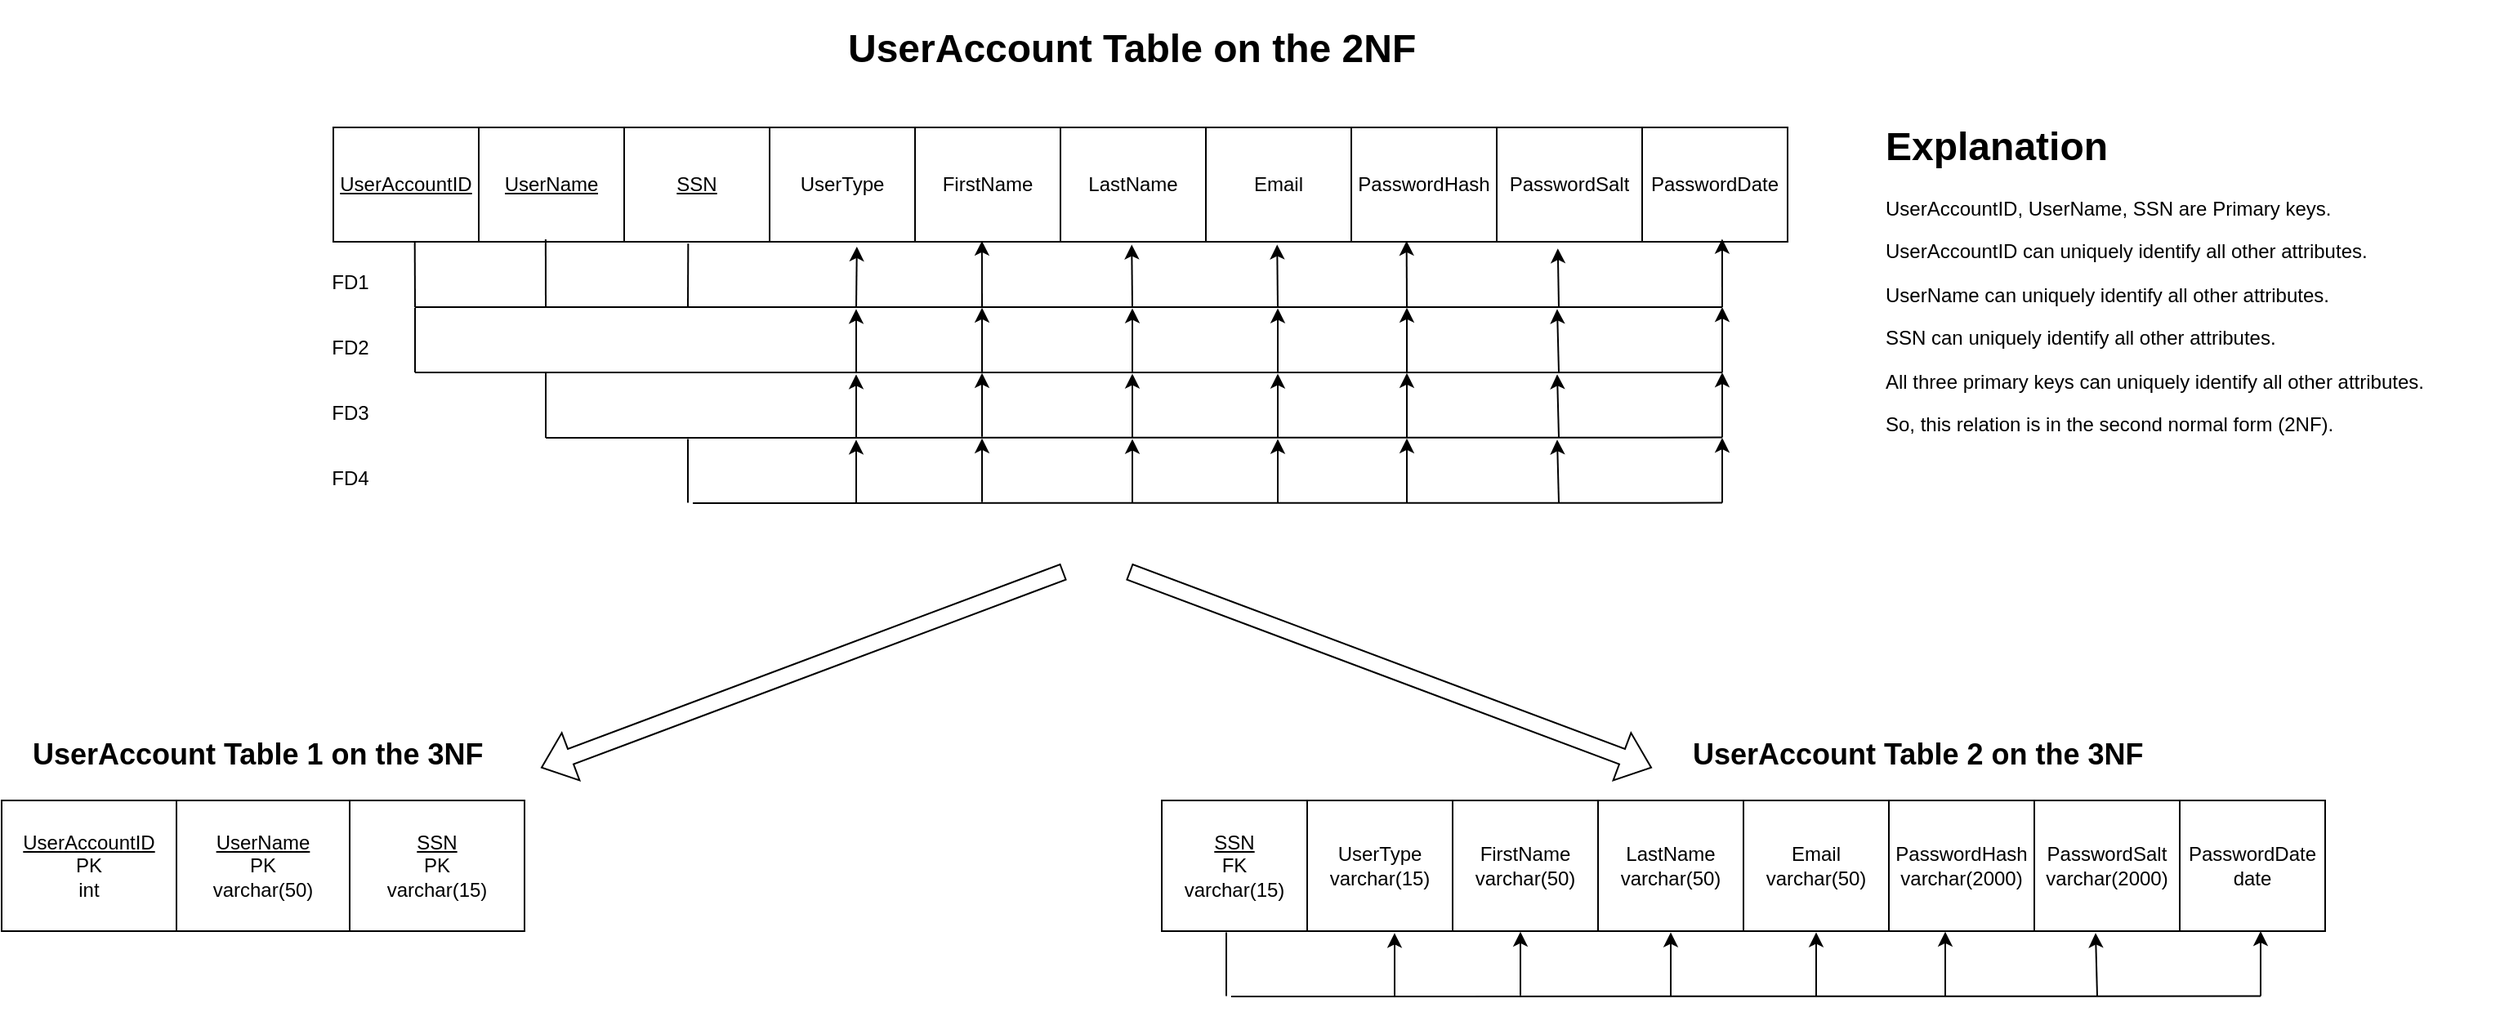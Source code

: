 <mxfile version="22.0.3" type="device">
  <diagram id="R2lEEEUBdFMjLlhIrx00" name="Page-1">
    <mxGraphModel dx="-478" dy="-662" grid="1" gridSize="10" guides="1" tooltips="1" connect="1" arrows="1" fold="1" page="1" pageScale="1" pageWidth="850" pageHeight="1100" math="0" shadow="0" extFonts="Permanent Marker^https://fonts.googleapis.com/css?family=Permanent+Marker">
      <root>
        <mxCell id="0" />
        <mxCell id="1" parent="0" />
        <mxCell id="gcv4qvrsUKg5lfSOAShm-52" value="" style="group" parent="1" vertex="1" connectable="0">
          <mxGeometry x="1243" y="1378" width="800" height="40" as="geometry" />
        </mxCell>
        <mxCell id="gcv4qvrsUKg5lfSOAShm-13" value="" style="endArrow=none;html=1;rounded=0;" parent="gcv4qvrsUKg5lfSOAShm-52" edge="1">
          <mxGeometry width="50" height="50" relative="1" as="geometry">
            <mxPoint y="40" as="sourcePoint" />
            <mxPoint x="800" y="40" as="targetPoint" />
          </mxGeometry>
        </mxCell>
        <mxCell id="gcv4qvrsUKg5lfSOAShm-14" value="" style="endArrow=none;html=1;rounded=0;entryX=0.056;entryY=0.998;entryDx=0;entryDy=0;entryPerimeter=0;" parent="gcv4qvrsUKg5lfSOAShm-52" edge="1">
          <mxGeometry width="50" height="50" relative="1" as="geometry">
            <mxPoint y="40" as="sourcePoint" />
            <mxPoint y="0.394" as="targetPoint" />
          </mxGeometry>
        </mxCell>
        <mxCell id="gcv4qvrsUKg5lfSOAShm-15" value="" style="endArrow=classic;html=1;rounded=0;entryX=0.36;entryY=1.042;entryDx=0;entryDy=0;entryPerimeter=0;" parent="gcv4qvrsUKg5lfSOAShm-52" edge="1">
          <mxGeometry width="50" height="50" relative="1" as="geometry">
            <mxPoint x="270" y="40" as="sourcePoint" />
            <mxPoint x="270" y="1.182" as="targetPoint" />
          </mxGeometry>
        </mxCell>
        <mxCell id="gcv4qvrsUKg5lfSOAShm-16" value="" style="endArrow=classic;html=1;rounded=0;entryX=0.446;entryY=0.992;entryDx=0;entryDy=0;entryPerimeter=0;" parent="gcv4qvrsUKg5lfSOAShm-52" edge="1">
          <mxGeometry width="50" height="50" relative="1" as="geometry">
            <mxPoint x="347" y="39.606" as="sourcePoint" />
            <mxPoint x="347" y="0.394" as="targetPoint" />
          </mxGeometry>
        </mxCell>
        <mxCell id="gcv4qvrsUKg5lfSOAShm-17" value="" style="endArrow=classic;html=1;rounded=0;entryX=0.738;entryY=0.992;entryDx=0;entryDy=0;entryPerimeter=0;" parent="gcv4qvrsUKg5lfSOAShm-52" edge="1">
          <mxGeometry width="50" height="50" relative="1" as="geometry">
            <mxPoint x="607" y="40" as="sourcePoint" />
            <mxPoint x="607" y="0.394" as="targetPoint" />
          </mxGeometry>
        </mxCell>
        <mxCell id="gcv4qvrsUKg5lfSOAShm-18" value="" style="endArrow=classic;html=1;rounded=0;entryX=0.649;entryY=1.025;entryDx=0;entryDy=0;entryPerimeter=0;" parent="gcv4qvrsUKg5lfSOAShm-52" edge="1">
          <mxGeometry width="50" height="50" relative="1" as="geometry">
            <mxPoint x="528" y="40" as="sourcePoint" />
            <mxPoint x="528" y="0.788" as="targetPoint" />
          </mxGeometry>
        </mxCell>
        <mxCell id="gcv4qvrsUKg5lfSOAShm-19" value="" style="endArrow=classic;html=1;rounded=0;entryX=0.549;entryY=1.025;entryDx=0;entryDy=0;entryPerimeter=0;" parent="gcv4qvrsUKg5lfSOAShm-52" edge="1">
          <mxGeometry width="50" height="50" relative="1" as="geometry">
            <mxPoint x="439" y="40" as="sourcePoint" />
            <mxPoint x="439" y="0.788" as="targetPoint" />
          </mxGeometry>
        </mxCell>
        <mxCell id="gcv4qvrsUKg5lfSOAShm-20" value="" style="endArrow=classic;html=1;rounded=0;entryX=0.842;entryY=1.058;entryDx=0;entryDy=0;entryPerimeter=0;" parent="gcv4qvrsUKg5lfSOAShm-52" edge="1">
          <mxGeometry width="50" height="50" relative="1" as="geometry">
            <mxPoint x="700" y="39.803" as="sourcePoint" />
            <mxPoint x="699" y="1.182" as="targetPoint" />
          </mxGeometry>
        </mxCell>
        <mxCell id="gcv4qvrsUKg5lfSOAShm-21" value="" style="endArrow=classic;html=1;rounded=0;entryX=0.955;entryY=0.975;entryDx=0;entryDy=0;entryPerimeter=0;" parent="gcv4qvrsUKg5lfSOAShm-52" edge="1">
          <mxGeometry width="50" height="50" relative="1" as="geometry">
            <mxPoint x="800" y="40" as="sourcePoint" />
            <mxPoint x="800" as="targetPoint" />
          </mxGeometry>
        </mxCell>
        <mxCell id="gcv4qvrsUKg5lfSOAShm-55" value="" style="group" parent="1" vertex="1" connectable="0">
          <mxGeometry x="1323" y="1418" width="720" height="40" as="geometry" />
        </mxCell>
        <mxCell id="gcv4qvrsUKg5lfSOAShm-37" value="" style="endArrow=none;html=1;rounded=0;" parent="gcv4qvrsUKg5lfSOAShm-55" edge="1">
          <mxGeometry width="50" height="50" relative="1" as="geometry">
            <mxPoint y="40" as="sourcePoint" />
            <mxPoint x="720" y="39.804" as="targetPoint" />
          </mxGeometry>
        </mxCell>
        <mxCell id="gcv4qvrsUKg5lfSOAShm-39" value="" style="endArrow=classic;html=1;rounded=0;entryX=0.36;entryY=1.042;entryDx=0;entryDy=0;entryPerimeter=0;" parent="gcv4qvrsUKg5lfSOAShm-55" edge="1">
          <mxGeometry width="50" height="50" relative="1" as="geometry">
            <mxPoint x="190" y="39.804" as="sourcePoint" />
            <mxPoint x="190" y="1.176" as="targetPoint" />
          </mxGeometry>
        </mxCell>
        <mxCell id="gcv4qvrsUKg5lfSOAShm-40" value="" style="endArrow=classic;html=1;rounded=0;entryX=0.446;entryY=0.992;entryDx=0;entryDy=0;entryPerimeter=0;" parent="gcv4qvrsUKg5lfSOAShm-55" edge="1">
          <mxGeometry width="50" height="50" relative="1" as="geometry">
            <mxPoint x="267" y="39.412" as="sourcePoint" />
            <mxPoint x="267" y="0.392" as="targetPoint" />
          </mxGeometry>
        </mxCell>
        <mxCell id="gcv4qvrsUKg5lfSOAShm-41" value="" style="endArrow=classic;html=1;rounded=0;entryX=0.738;entryY=0.992;entryDx=0;entryDy=0;entryPerimeter=0;" parent="gcv4qvrsUKg5lfSOAShm-55" edge="1">
          <mxGeometry width="50" height="50" relative="1" as="geometry">
            <mxPoint x="527" y="39.804" as="sourcePoint" />
            <mxPoint x="527" y="0.392" as="targetPoint" />
          </mxGeometry>
        </mxCell>
        <mxCell id="gcv4qvrsUKg5lfSOAShm-42" value="" style="endArrow=classic;html=1;rounded=0;entryX=0.649;entryY=1.025;entryDx=0;entryDy=0;entryPerimeter=0;" parent="gcv4qvrsUKg5lfSOAShm-55" edge="1">
          <mxGeometry width="50" height="50" relative="1" as="geometry">
            <mxPoint x="448" y="39.804" as="sourcePoint" />
            <mxPoint x="448" y="0.784" as="targetPoint" />
          </mxGeometry>
        </mxCell>
        <mxCell id="gcv4qvrsUKg5lfSOAShm-43" value="" style="endArrow=classic;html=1;rounded=0;entryX=0.549;entryY=1.025;entryDx=0;entryDy=0;entryPerimeter=0;" parent="gcv4qvrsUKg5lfSOAShm-55" edge="1">
          <mxGeometry width="50" height="50" relative="1" as="geometry">
            <mxPoint x="359" y="39.804" as="sourcePoint" />
            <mxPoint x="359" y="0.784" as="targetPoint" />
          </mxGeometry>
        </mxCell>
        <mxCell id="gcv4qvrsUKg5lfSOAShm-44" value="" style="endArrow=classic;html=1;rounded=0;entryX=0.842;entryY=1.058;entryDx=0;entryDy=0;entryPerimeter=0;" parent="gcv4qvrsUKg5lfSOAShm-55" edge="1">
          <mxGeometry width="50" height="50" relative="1" as="geometry">
            <mxPoint x="620" y="39.608" as="sourcePoint" />
            <mxPoint x="619" y="1.176" as="targetPoint" />
          </mxGeometry>
        </mxCell>
        <mxCell id="gcv4qvrsUKg5lfSOAShm-45" value="" style="endArrow=classic;html=1;rounded=0;entryX=0.955;entryY=0.975;entryDx=0;entryDy=0;entryPerimeter=0;" parent="gcv4qvrsUKg5lfSOAShm-55" edge="1">
          <mxGeometry width="50" height="50" relative="1" as="geometry">
            <mxPoint x="720" y="39.804" as="sourcePoint" />
            <mxPoint x="720" as="targetPoint" />
          </mxGeometry>
        </mxCell>
        <mxCell id="gcv4qvrsUKg5lfSOAShm-47" value="" style="endArrow=none;html=1;rounded=0;entryX=0.146;entryY=0.978;entryDx=0;entryDy=0;entryPerimeter=0;" parent="gcv4qvrsUKg5lfSOAShm-55" edge="1">
          <mxGeometry width="50" height="50" relative="1" as="geometry">
            <mxPoint y="40" as="sourcePoint" />
            <mxPoint as="targetPoint" />
          </mxGeometry>
        </mxCell>
        <mxCell id="C1jLJrb4n3oBirYwQFJx-1" value="" style="shape=table;startSize=0;container=1;collapsible=0;childLayout=tableLayout;" parent="1" vertex="1">
          <mxGeometry x="1193" y="1268" width="890" height="70" as="geometry" />
        </mxCell>
        <mxCell id="C1jLJrb4n3oBirYwQFJx-2" value="" style="shape=tableRow;horizontal=0;startSize=0;swimlaneHead=0;swimlaneBody=0;strokeColor=inherit;top=0;left=0;bottom=0;right=0;collapsible=0;dropTarget=0;fillColor=none;points=[[0,0.5],[1,0.5]];portConstraint=eastwest;" parent="C1jLJrb4n3oBirYwQFJx-1" vertex="1">
          <mxGeometry width="890" height="70" as="geometry" />
        </mxCell>
        <mxCell id="C1jLJrb4n3oBirYwQFJx-3" value="&lt;u&gt;UserAccountID&lt;/u&gt;" style="shape=partialRectangle;html=1;whiteSpace=wrap;connectable=0;strokeColor=inherit;overflow=hidden;fillColor=none;top=0;left=0;bottom=0;right=0;pointerEvents=1;" parent="C1jLJrb4n3oBirYwQFJx-2" vertex="1">
          <mxGeometry width="89" height="70" as="geometry">
            <mxRectangle width="89" height="70" as="alternateBounds" />
          </mxGeometry>
        </mxCell>
        <mxCell id="C1jLJrb4n3oBirYwQFJx-4" value="&lt;u&gt;UserName&lt;/u&gt;" style="shape=partialRectangle;html=1;whiteSpace=wrap;connectable=0;strokeColor=inherit;overflow=hidden;fillColor=none;top=0;left=0;bottom=0;right=0;pointerEvents=1;" parent="C1jLJrb4n3oBirYwQFJx-2" vertex="1">
          <mxGeometry x="89" width="89" height="70" as="geometry">
            <mxRectangle width="89" height="70" as="alternateBounds" />
          </mxGeometry>
        </mxCell>
        <mxCell id="C1jLJrb4n3oBirYwQFJx-5" value="&lt;u&gt;SSN&lt;/u&gt;" style="shape=partialRectangle;html=1;whiteSpace=wrap;connectable=0;strokeColor=inherit;overflow=hidden;fillColor=none;top=0;left=0;bottom=0;right=0;pointerEvents=1;" parent="C1jLJrb4n3oBirYwQFJx-2" vertex="1">
          <mxGeometry x="178" width="89" height="70" as="geometry">
            <mxRectangle width="89" height="70" as="alternateBounds" />
          </mxGeometry>
        </mxCell>
        <mxCell id="MJ64a9vV4Tg3DzLZXeR8-1" value="UserType" style="shape=partialRectangle;html=1;whiteSpace=wrap;connectable=0;strokeColor=inherit;overflow=hidden;fillColor=none;top=0;left=0;bottom=0;right=0;pointerEvents=1;" vertex="1" parent="C1jLJrb4n3oBirYwQFJx-2">
          <mxGeometry x="267" width="89" height="70" as="geometry">
            <mxRectangle width="89" height="70" as="alternateBounds" />
          </mxGeometry>
        </mxCell>
        <mxCell id="C1jLJrb4n3oBirYwQFJx-6" value="FirstName&lt;br&gt;" style="shape=partialRectangle;html=1;whiteSpace=wrap;connectable=0;strokeColor=inherit;overflow=hidden;fillColor=none;top=0;left=0;bottom=0;right=0;pointerEvents=1;" parent="C1jLJrb4n3oBirYwQFJx-2" vertex="1">
          <mxGeometry x="356" width="89" height="70" as="geometry">
            <mxRectangle width="89" height="70" as="alternateBounds" />
          </mxGeometry>
        </mxCell>
        <mxCell id="C1jLJrb4n3oBirYwQFJx-7" value="LastName" style="shape=partialRectangle;html=1;whiteSpace=wrap;connectable=0;strokeColor=inherit;overflow=hidden;fillColor=none;top=0;left=0;bottom=0;right=0;pointerEvents=1;" parent="C1jLJrb4n3oBirYwQFJx-2" vertex="1">
          <mxGeometry x="445" width="89" height="70" as="geometry">
            <mxRectangle width="89" height="70" as="alternateBounds" />
          </mxGeometry>
        </mxCell>
        <mxCell id="C1jLJrb4n3oBirYwQFJx-9" value="Email" style="shape=partialRectangle;html=1;whiteSpace=wrap;connectable=0;strokeColor=inherit;overflow=hidden;fillColor=none;top=0;left=0;bottom=0;right=0;pointerEvents=1;" parent="C1jLJrb4n3oBirYwQFJx-2" vertex="1">
          <mxGeometry x="534" width="89" height="70" as="geometry">
            <mxRectangle width="89" height="70" as="alternateBounds" />
          </mxGeometry>
        </mxCell>
        <mxCell id="C1jLJrb4n3oBirYwQFJx-10" value="PasswordHash" style="shape=partialRectangle;html=1;whiteSpace=wrap;connectable=0;strokeColor=inherit;overflow=hidden;fillColor=none;top=0;left=0;bottom=0;right=0;pointerEvents=1;" parent="C1jLJrb4n3oBirYwQFJx-2" vertex="1">
          <mxGeometry x="623" width="89" height="70" as="geometry">
            <mxRectangle width="89" height="70" as="alternateBounds" />
          </mxGeometry>
        </mxCell>
        <mxCell id="C1jLJrb4n3oBirYwQFJx-11" value="PasswordSalt" style="shape=partialRectangle;html=1;whiteSpace=wrap;connectable=0;strokeColor=inherit;overflow=hidden;fillColor=none;top=0;left=0;bottom=0;right=0;pointerEvents=1;" parent="C1jLJrb4n3oBirYwQFJx-2" vertex="1">
          <mxGeometry x="712" width="89" height="70" as="geometry">
            <mxRectangle width="89" height="70" as="alternateBounds" />
          </mxGeometry>
        </mxCell>
        <mxCell id="C1jLJrb4n3oBirYwQFJx-12" value="PasswordDate" style="shape=partialRectangle;html=1;whiteSpace=wrap;connectable=0;strokeColor=inherit;overflow=hidden;fillColor=none;top=0;left=0;bottom=0;right=0;pointerEvents=1;" parent="C1jLJrb4n3oBirYwQFJx-2" vertex="1">
          <mxGeometry x="801" width="89" height="70" as="geometry">
            <mxRectangle width="89" height="70" as="alternateBounds" />
          </mxGeometry>
        </mxCell>
        <mxCell id="gcv4qvrsUKg5lfSOAShm-57" value="" style="group" parent="1" vertex="1" connectable="0">
          <mxGeometry x="1243" y="1378" width="800" as="geometry" />
        </mxCell>
        <mxCell id="gcv4qvrsUKg5lfSOAShm-51" value="" style="group" parent="gcv4qvrsUKg5lfSOAShm-57" vertex="1" connectable="0">
          <mxGeometry width="800" as="geometry" />
        </mxCell>
        <mxCell id="C1jLJrb4n3oBirYwQFJx-15" value="" style="endArrow=none;html=1;rounded=0;entryX=0.056;entryY=0.998;entryDx=0;entryDy=0;entryPerimeter=0;" parent="gcv4qvrsUKg5lfSOAShm-51" target="C1jLJrb4n3oBirYwQFJx-2" edge="1">
          <mxGeometry width="50" height="50" relative="1" as="geometry">
            <mxPoint as="sourcePoint" />
            <mxPoint x="380" as="targetPoint" />
          </mxGeometry>
        </mxCell>
        <mxCell id="C1jLJrb4n3oBirYwQFJx-16" value="" style="endArrow=classic;html=1;rounded=0;entryX=0.36;entryY=1.042;entryDx=0;entryDy=0;entryPerimeter=0;" parent="gcv4qvrsUKg5lfSOAShm-51" target="C1jLJrb4n3oBirYwQFJx-2" edge="1">
          <mxGeometry width="50" height="50" relative="1" as="geometry">
            <mxPoint x="270" as="sourcePoint" />
            <mxPoint x="400" as="targetPoint" />
          </mxGeometry>
        </mxCell>
        <mxCell id="C1jLJrb4n3oBirYwQFJx-17" value="" style="endArrow=classic;html=1;rounded=0;entryX=0.446;entryY=0.992;entryDx=0;entryDy=0;entryPerimeter=0;" parent="gcv4qvrsUKg5lfSOAShm-51" target="C1jLJrb4n3oBirYwQFJx-2" edge="1">
          <mxGeometry width="50" height="50" relative="1" as="geometry">
            <mxPoint x="347" as="sourcePoint" />
            <mxPoint x="350" as="targetPoint" />
          </mxGeometry>
        </mxCell>
        <mxCell id="C1jLJrb4n3oBirYwQFJx-18" value="" style="endArrow=classic;html=1;rounded=0;entryX=0.738;entryY=0.992;entryDx=0;entryDy=0;entryPerimeter=0;" parent="gcv4qvrsUKg5lfSOAShm-51" target="C1jLJrb4n3oBirYwQFJx-2" edge="1">
          <mxGeometry width="50" height="50" relative="1" as="geometry">
            <mxPoint x="607" as="sourcePoint" />
            <mxPoint x="610" as="targetPoint" />
          </mxGeometry>
        </mxCell>
        <mxCell id="C1jLJrb4n3oBirYwQFJx-19" value="" style="endArrow=classic;html=1;rounded=0;entryX=0.649;entryY=1.025;entryDx=0;entryDy=0;entryPerimeter=0;" parent="gcv4qvrsUKg5lfSOAShm-51" target="C1jLJrb4n3oBirYwQFJx-2" edge="1">
          <mxGeometry width="50" height="50" relative="1" as="geometry">
            <mxPoint x="528" as="sourcePoint" />
            <mxPoint x="530" as="targetPoint" />
          </mxGeometry>
        </mxCell>
        <mxCell id="C1jLJrb4n3oBirYwQFJx-20" value="" style="endArrow=classic;html=1;rounded=0;entryX=0.549;entryY=1.025;entryDx=0;entryDy=0;entryPerimeter=0;" parent="gcv4qvrsUKg5lfSOAShm-51" target="C1jLJrb4n3oBirYwQFJx-2" edge="1">
          <mxGeometry width="50" height="50" relative="1" as="geometry">
            <mxPoint x="439" as="sourcePoint" />
            <mxPoint x="440" as="targetPoint" />
          </mxGeometry>
        </mxCell>
        <mxCell id="C1jLJrb4n3oBirYwQFJx-21" value="" style="endArrow=classic;html=1;rounded=0;entryX=0.842;entryY=1.058;entryDx=0;entryDy=0;entryPerimeter=0;" parent="gcv4qvrsUKg5lfSOAShm-51" target="C1jLJrb4n3oBirYwQFJx-2" edge="1">
          <mxGeometry width="50" height="50" relative="1" as="geometry">
            <mxPoint x="700" as="sourcePoint" />
            <mxPoint x="700" as="targetPoint" />
          </mxGeometry>
        </mxCell>
        <mxCell id="C1jLJrb4n3oBirYwQFJx-22" value="" style="endArrow=classic;html=1;rounded=0;entryX=0.955;entryY=0.975;entryDx=0;entryDy=0;entryPerimeter=0;" parent="gcv4qvrsUKg5lfSOAShm-51" target="C1jLJrb4n3oBirYwQFJx-2" edge="1">
          <mxGeometry width="50" height="50" relative="1" as="geometry">
            <mxPoint x="800" as="sourcePoint" />
            <mxPoint x="800" as="targetPoint" />
          </mxGeometry>
        </mxCell>
        <mxCell id="C1jLJrb4n3oBirYwQFJx-25" value="" style="endArrow=none;html=1;rounded=0;entryX=0.244;entryY=1.016;entryDx=0;entryDy=0;entryPerimeter=0;" parent="gcv4qvrsUKg5lfSOAShm-51" target="C1jLJrb4n3oBirYwQFJx-2" edge="1">
          <mxGeometry width="50" height="50" relative="1" as="geometry">
            <mxPoint x="167" as="sourcePoint" />
            <mxPoint x="170" as="targetPoint" />
          </mxGeometry>
        </mxCell>
        <mxCell id="C1jLJrb4n3oBirYwQFJx-26" value="" style="endArrow=none;html=1;rounded=0;entryX=0.146;entryY=0.978;entryDx=0;entryDy=0;entryPerimeter=0;" parent="gcv4qvrsUKg5lfSOAShm-51" target="C1jLJrb4n3oBirYwQFJx-2" edge="1">
          <mxGeometry width="50" height="50" relative="1" as="geometry">
            <mxPoint x="80" as="sourcePoint" />
            <mxPoint x="80" as="targetPoint" />
          </mxGeometry>
        </mxCell>
        <mxCell id="C1jLJrb4n3oBirYwQFJx-13" value="" style="endArrow=none;html=1;rounded=0;" parent="gcv4qvrsUKg5lfSOAShm-57" edge="1">
          <mxGeometry width="50" height="50" relative="1" as="geometry">
            <mxPoint as="sourcePoint" />
            <mxPoint x="800" as="targetPoint" />
          </mxGeometry>
        </mxCell>
        <mxCell id="gcv4qvrsUKg5lfSOAShm-59" value="FD1" style="text;html=1;align=center;verticalAlign=middle;resizable=0;points=[];autosize=1;strokeColor=none;fillColor=none;" parent="1" vertex="1">
          <mxGeometry x="1178" y="1348" width="50" height="30" as="geometry" />
        </mxCell>
        <mxCell id="gcv4qvrsUKg5lfSOAShm-60" value="FD3" style="text;html=1;align=center;verticalAlign=middle;resizable=0;points=[];autosize=1;strokeColor=none;fillColor=none;" parent="1" vertex="1">
          <mxGeometry x="1178" y="1428" width="50" height="30" as="geometry" />
        </mxCell>
        <mxCell id="gcv4qvrsUKg5lfSOAShm-61" value="FD2" style="text;html=1;align=center;verticalAlign=middle;resizable=0;points=[];autosize=1;strokeColor=none;fillColor=none;" parent="1" vertex="1">
          <mxGeometry x="1178" y="1388" width="50" height="30" as="geometry" />
        </mxCell>
        <mxCell id="gcv4qvrsUKg5lfSOAShm-62" value="FD4" style="text;html=1;align=center;verticalAlign=middle;resizable=0;points=[];autosize=1;strokeColor=none;fillColor=none;" parent="1" vertex="1">
          <mxGeometry x="1178" y="1468" width="50" height="30" as="geometry" />
        </mxCell>
        <mxCell id="gcv4qvrsUKg5lfSOAShm-63" value="&lt;h1 style=&quot;background-image: initial; background-position: initial; background-size: initial; background-repeat: initial; background-attachment: initial; background-origin: initial; background-clip: initial;&quot;&gt;Explanation&lt;span style=&quot;font-family:&amp;quot;Helvetica&amp;quot;,sans-serif;mso-fareast-font-family:&amp;quot;Times New Roman&amp;quot;&quot;&gt;&lt;/span&gt;&lt;/h1&gt;&lt;div&gt;UserAccountID, UserName, SSN are Primary keys.&amp;nbsp;&lt;/div&gt;&lt;p&gt;UserAccountID can uniquely identify all other attributes.&lt;/p&gt;&lt;p&gt;UserName can uniquely identify all other attributes.&lt;/p&gt;&lt;p&gt;SSN can uniquely identify all other attributes.&lt;/p&gt;&lt;p&gt;All three primary keys can uniquely identify all other attributes.&lt;/p&gt;&lt;p&gt;So, this relation is in the second normal form (2NF).&lt;/p&gt;" style="text;html=1;strokeColor=none;fillColor=none;spacing=5;spacingTop=-20;whiteSpace=wrap;overflow=hidden;rounded=0;" parent="1" vertex="1">
          <mxGeometry x="2138" y="1260" width="380" height="270" as="geometry" />
        </mxCell>
        <mxCell id="gcv4qvrsUKg5lfSOAShm-65" value="" style="shape=flexArrow;endArrow=classic;html=1;rounded=0;" parent="1" edge="1">
          <mxGeometry width="50" height="50" relative="1" as="geometry">
            <mxPoint x="1640" y="1540" as="sourcePoint" />
            <mxPoint x="1320" y="1660" as="targetPoint" />
          </mxGeometry>
        </mxCell>
        <mxCell id="gcv4qvrsUKg5lfSOAShm-67" value="" style="shape=flexArrow;endArrow=classic;html=1;rounded=0;" parent="1" edge="1">
          <mxGeometry width="50" height="50" relative="1" as="geometry">
            <mxPoint x="1680" y="1540" as="sourcePoint" />
            <mxPoint x="2000" y="1660" as="targetPoint" />
          </mxGeometry>
        </mxCell>
        <mxCell id="gcv4qvrsUKg5lfSOAShm-267" value="" style="shape=table;startSize=0;container=1;collapsible=0;childLayout=tableLayout;" parent="1" vertex="1">
          <mxGeometry x="990" y="1680" width="320" height="80" as="geometry" />
        </mxCell>
        <mxCell id="gcv4qvrsUKg5lfSOAShm-268" value="" style="shape=tableRow;horizontal=0;startSize=0;swimlaneHead=0;swimlaneBody=0;strokeColor=inherit;top=0;left=0;bottom=0;right=0;collapsible=0;dropTarget=0;fillColor=none;points=[[0,0.5],[1,0.5]];portConstraint=eastwest;" parent="gcv4qvrsUKg5lfSOAShm-267" vertex="1">
          <mxGeometry width="320" height="80" as="geometry" />
        </mxCell>
        <mxCell id="gcv4qvrsUKg5lfSOAShm-269" value="&lt;u&gt;UserAccountID&lt;/u&gt;&lt;br&gt;PK&lt;br&gt;int" style="shape=partialRectangle;html=1;whiteSpace=wrap;connectable=0;strokeColor=inherit;overflow=hidden;fillColor=none;top=0;left=0;bottom=0;right=0;pointerEvents=1;" parent="gcv4qvrsUKg5lfSOAShm-268" vertex="1">
          <mxGeometry width="107" height="80" as="geometry">
            <mxRectangle width="107" height="80" as="alternateBounds" />
          </mxGeometry>
        </mxCell>
        <mxCell id="gcv4qvrsUKg5lfSOAShm-270" value="&lt;u&gt;UserName&lt;/u&gt;&lt;br&gt;PK&lt;br&gt;varchar(50)" style="shape=partialRectangle;html=1;whiteSpace=wrap;connectable=0;strokeColor=inherit;overflow=hidden;fillColor=none;top=0;left=0;bottom=0;right=0;pointerEvents=1;" parent="gcv4qvrsUKg5lfSOAShm-268" vertex="1">
          <mxGeometry x="107" width="106" height="80" as="geometry">
            <mxRectangle width="106" height="80" as="alternateBounds" />
          </mxGeometry>
        </mxCell>
        <mxCell id="gcv4qvrsUKg5lfSOAShm-271" value="&lt;u&gt;SSN&lt;/u&gt;&lt;br&gt;PK&lt;br&gt;varchar(15)" style="shape=partialRectangle;html=1;whiteSpace=wrap;connectable=0;strokeColor=inherit;overflow=hidden;fillColor=none;top=0;left=0;bottom=0;right=0;pointerEvents=1;" parent="gcv4qvrsUKg5lfSOAShm-268" vertex="1">
          <mxGeometry x="213" width="107" height="80" as="geometry">
            <mxRectangle width="107" height="80" as="alternateBounds" />
          </mxGeometry>
        </mxCell>
        <mxCell id="gcv4qvrsUKg5lfSOAShm-274" value="&lt;h1 style=&quot;text-align: center;&quot;&gt;&lt;b style=&quot;border-color: var(--border-color);&quot;&gt;&lt;font style=&quot;font-size: 24px;&quot;&gt;UserAccount Table on the 2NF&lt;/font&gt;&lt;/b&gt;&lt;br&gt;&lt;/h1&gt;" style="text;html=1;strokeColor=none;fillColor=none;spacing=5;spacingTop=-20;whiteSpace=wrap;overflow=hidden;rounded=0;" parent="1" vertex="1">
          <mxGeometry x="1503" y="1200" width="360" height="40" as="geometry" />
        </mxCell>
        <mxCell id="gcv4qvrsUKg5lfSOAShm-275" value="" style="shape=table;startSize=0;container=1;collapsible=0;childLayout=tableLayout;" parent="1" vertex="1">
          <mxGeometry x="1700" y="1680" width="712" height="80" as="geometry" />
        </mxCell>
        <mxCell id="gcv4qvrsUKg5lfSOAShm-276" value="" style="shape=tableRow;horizontal=0;startSize=0;swimlaneHead=0;swimlaneBody=0;strokeColor=inherit;top=0;left=0;bottom=0;right=0;collapsible=0;dropTarget=0;fillColor=none;points=[[0,0.5],[1,0.5]];portConstraint=eastwest;" parent="gcv4qvrsUKg5lfSOAShm-275" vertex="1">
          <mxGeometry width="712" height="80" as="geometry" />
        </mxCell>
        <mxCell id="gcv4qvrsUKg5lfSOAShm-279" value="&lt;u&gt;SSN&lt;/u&gt;&lt;br&gt;FK&lt;br&gt;varchar(15)" style="shape=partialRectangle;html=1;whiteSpace=wrap;connectable=0;strokeColor=inherit;overflow=hidden;fillColor=none;top=0;left=0;bottom=0;right=0;pointerEvents=1;" parent="gcv4qvrsUKg5lfSOAShm-276" vertex="1">
          <mxGeometry width="89" height="80" as="geometry">
            <mxRectangle width="89" height="80" as="alternateBounds" />
          </mxGeometry>
        </mxCell>
        <mxCell id="MJ64a9vV4Tg3DzLZXeR8-4" value="UserType&lt;br style=&quot;border-color: var(--border-color);&quot;&gt;varchar(15)" style="shape=partialRectangle;html=1;whiteSpace=wrap;connectable=0;strokeColor=inherit;overflow=hidden;fillColor=none;top=0;left=0;bottom=0;right=0;pointerEvents=1;" vertex="1" parent="gcv4qvrsUKg5lfSOAShm-276">
          <mxGeometry x="89" width="89" height="80" as="geometry">
            <mxRectangle width="89" height="80" as="alternateBounds" />
          </mxGeometry>
        </mxCell>
        <mxCell id="gcv4qvrsUKg5lfSOAShm-280" value="FirstName&lt;br&gt;varchar(50)" style="shape=partialRectangle;html=1;whiteSpace=wrap;connectable=0;strokeColor=inherit;overflow=hidden;fillColor=none;top=0;left=0;bottom=0;right=0;pointerEvents=1;" parent="gcv4qvrsUKg5lfSOAShm-276" vertex="1">
          <mxGeometry x="178" width="89" height="80" as="geometry">
            <mxRectangle width="89" height="80" as="alternateBounds" />
          </mxGeometry>
        </mxCell>
        <mxCell id="gcv4qvrsUKg5lfSOAShm-281" value="LastName&lt;br&gt;varchar(50)" style="shape=partialRectangle;html=1;whiteSpace=wrap;connectable=0;strokeColor=inherit;overflow=hidden;fillColor=none;top=0;left=0;bottom=0;right=0;pointerEvents=1;" parent="gcv4qvrsUKg5lfSOAShm-276" vertex="1">
          <mxGeometry x="267" width="89" height="80" as="geometry">
            <mxRectangle width="89" height="80" as="alternateBounds" />
          </mxGeometry>
        </mxCell>
        <mxCell id="gcv4qvrsUKg5lfSOAShm-283" value="Email&lt;br&gt;varchar(50)" style="shape=partialRectangle;html=1;whiteSpace=wrap;connectable=0;strokeColor=inherit;overflow=hidden;fillColor=none;top=0;left=0;bottom=0;right=0;pointerEvents=1;" parent="gcv4qvrsUKg5lfSOAShm-276" vertex="1">
          <mxGeometry x="356" width="89" height="80" as="geometry">
            <mxRectangle width="89" height="80" as="alternateBounds" />
          </mxGeometry>
        </mxCell>
        <mxCell id="gcv4qvrsUKg5lfSOAShm-284" value="PasswordHash&lt;br&gt;varchar(2000)" style="shape=partialRectangle;html=1;whiteSpace=wrap;connectable=0;strokeColor=inherit;overflow=hidden;fillColor=none;top=0;left=0;bottom=0;right=0;pointerEvents=1;" parent="gcv4qvrsUKg5lfSOAShm-276" vertex="1">
          <mxGeometry x="445" width="89" height="80" as="geometry">
            <mxRectangle width="89" height="80" as="alternateBounds" />
          </mxGeometry>
        </mxCell>
        <mxCell id="gcv4qvrsUKg5lfSOAShm-285" value="PasswordSalt&lt;br&gt;varchar(2000)" style="shape=partialRectangle;html=1;whiteSpace=wrap;connectable=0;strokeColor=inherit;overflow=hidden;fillColor=none;top=0;left=0;bottom=0;right=0;pointerEvents=1;" parent="gcv4qvrsUKg5lfSOAShm-276" vertex="1">
          <mxGeometry x="534" width="89" height="80" as="geometry">
            <mxRectangle width="89" height="80" as="alternateBounds" />
          </mxGeometry>
        </mxCell>
        <mxCell id="gcv4qvrsUKg5lfSOAShm-286" value="PasswordDate&lt;br&gt;date" style="shape=partialRectangle;html=1;whiteSpace=wrap;connectable=0;strokeColor=inherit;overflow=hidden;fillColor=none;top=0;left=0;bottom=0;right=0;pointerEvents=1;" parent="gcv4qvrsUKg5lfSOAShm-276" vertex="1">
          <mxGeometry x="623" width="89" height="80" as="geometry">
            <mxRectangle width="89" height="80" as="alternateBounds" />
          </mxGeometry>
        </mxCell>
        <mxCell id="gcv4qvrsUKg5lfSOAShm-306" value="" style="group" parent="1" vertex="1" connectable="0">
          <mxGeometry x="1410" y="1458" width="633" height="40" as="geometry" />
        </mxCell>
        <mxCell id="gcv4qvrsUKg5lfSOAShm-26" value="" style="endArrow=none;html=1;rounded=0;" parent="gcv4qvrsUKg5lfSOAShm-306" edge="1">
          <mxGeometry width="50" height="50" relative="1" as="geometry">
            <mxPoint x="3" y="40" as="sourcePoint" />
            <mxPoint x="633" y="39.804" as="targetPoint" />
          </mxGeometry>
        </mxCell>
        <mxCell id="gcv4qvrsUKg5lfSOAShm-28" value="" style="endArrow=classic;html=1;rounded=0;entryX=0.36;entryY=1.042;entryDx=0;entryDy=0;entryPerimeter=0;" parent="gcv4qvrsUKg5lfSOAShm-306" edge="1">
          <mxGeometry width="50" height="50" relative="1" as="geometry">
            <mxPoint x="103" y="39.804" as="sourcePoint" />
            <mxPoint x="103" y="1.176" as="targetPoint" />
          </mxGeometry>
        </mxCell>
        <mxCell id="gcv4qvrsUKg5lfSOAShm-29" value="" style="endArrow=classic;html=1;rounded=0;entryX=0.446;entryY=0.992;entryDx=0;entryDy=0;entryPerimeter=0;" parent="gcv4qvrsUKg5lfSOAShm-306" edge="1">
          <mxGeometry width="50" height="50" relative="1" as="geometry">
            <mxPoint x="180" y="39.412" as="sourcePoint" />
            <mxPoint x="180" y="0.392" as="targetPoint" />
          </mxGeometry>
        </mxCell>
        <mxCell id="gcv4qvrsUKg5lfSOAShm-30" value="" style="endArrow=classic;html=1;rounded=0;entryX=0.738;entryY=0.992;entryDx=0;entryDy=0;entryPerimeter=0;" parent="gcv4qvrsUKg5lfSOAShm-306" edge="1">
          <mxGeometry width="50" height="50" relative="1" as="geometry">
            <mxPoint x="440" y="39.804" as="sourcePoint" />
            <mxPoint x="440" y="0.392" as="targetPoint" />
          </mxGeometry>
        </mxCell>
        <mxCell id="gcv4qvrsUKg5lfSOAShm-31" value="" style="endArrow=classic;html=1;rounded=0;entryX=0.649;entryY=1.025;entryDx=0;entryDy=0;entryPerimeter=0;" parent="gcv4qvrsUKg5lfSOAShm-306" edge="1">
          <mxGeometry width="50" height="50" relative="1" as="geometry">
            <mxPoint x="361" y="39.804" as="sourcePoint" />
            <mxPoint x="361" y="0.784" as="targetPoint" />
          </mxGeometry>
        </mxCell>
        <mxCell id="gcv4qvrsUKg5lfSOAShm-32" value="" style="endArrow=classic;html=1;rounded=0;entryX=0.549;entryY=1.025;entryDx=0;entryDy=0;entryPerimeter=0;" parent="gcv4qvrsUKg5lfSOAShm-306" edge="1">
          <mxGeometry width="50" height="50" relative="1" as="geometry">
            <mxPoint x="272" y="39.804" as="sourcePoint" />
            <mxPoint x="272" y="0.784" as="targetPoint" />
          </mxGeometry>
        </mxCell>
        <mxCell id="gcv4qvrsUKg5lfSOAShm-33" value="" style="endArrow=classic;html=1;rounded=0;entryX=0.842;entryY=1.058;entryDx=0;entryDy=0;entryPerimeter=0;" parent="gcv4qvrsUKg5lfSOAShm-306" edge="1">
          <mxGeometry width="50" height="50" relative="1" as="geometry">
            <mxPoint x="533" y="39.608" as="sourcePoint" />
            <mxPoint x="532" y="1.176" as="targetPoint" />
          </mxGeometry>
        </mxCell>
        <mxCell id="gcv4qvrsUKg5lfSOAShm-34" value="" style="endArrow=classic;html=1;rounded=0;entryX=0.955;entryY=0.975;entryDx=0;entryDy=0;entryPerimeter=0;" parent="gcv4qvrsUKg5lfSOAShm-306" edge="1">
          <mxGeometry width="50" height="50" relative="1" as="geometry">
            <mxPoint x="633" y="39.804" as="sourcePoint" />
            <mxPoint x="633" as="targetPoint" />
          </mxGeometry>
        </mxCell>
        <mxCell id="gcv4qvrsUKg5lfSOAShm-35" value="" style="endArrow=none;html=1;rounded=0;entryX=0.244;entryY=1.016;entryDx=0;entryDy=0;entryPerimeter=0;" parent="gcv4qvrsUKg5lfSOAShm-306" edge="1">
          <mxGeometry width="50" height="50" relative="1" as="geometry">
            <mxPoint y="39.804" as="sourcePoint" />
            <mxPoint y="0.784" as="targetPoint" />
          </mxGeometry>
        </mxCell>
        <mxCell id="gcv4qvrsUKg5lfSOAShm-307" value="" style="group" parent="1" vertex="1" connectable="0">
          <mxGeometry x="1739.5" y="1760" width="633" height="40" as="geometry" />
        </mxCell>
        <mxCell id="gcv4qvrsUKg5lfSOAShm-297" value="" style="endArrow=none;html=1;rounded=0;" parent="gcv4qvrsUKg5lfSOAShm-307" edge="1">
          <mxGeometry width="50" height="50" relative="1" as="geometry">
            <mxPoint x="3" y="40" as="sourcePoint" />
            <mxPoint x="633" y="39.804" as="targetPoint" />
          </mxGeometry>
        </mxCell>
        <mxCell id="gcv4qvrsUKg5lfSOAShm-298" value="" style="endArrow=classic;html=1;rounded=0;entryX=0.36;entryY=1.042;entryDx=0;entryDy=0;entryPerimeter=0;" parent="gcv4qvrsUKg5lfSOAShm-307" edge="1">
          <mxGeometry width="50" height="50" relative="1" as="geometry">
            <mxPoint x="103" y="39.804" as="sourcePoint" />
            <mxPoint x="103" y="1.176" as="targetPoint" />
          </mxGeometry>
        </mxCell>
        <mxCell id="gcv4qvrsUKg5lfSOAShm-299" value="" style="endArrow=classic;html=1;rounded=0;entryX=0.446;entryY=0.992;entryDx=0;entryDy=0;entryPerimeter=0;" parent="gcv4qvrsUKg5lfSOAShm-307" edge="1">
          <mxGeometry width="50" height="50" relative="1" as="geometry">
            <mxPoint x="180" y="39.412" as="sourcePoint" />
            <mxPoint x="180" y="0.392" as="targetPoint" />
          </mxGeometry>
        </mxCell>
        <mxCell id="gcv4qvrsUKg5lfSOAShm-300" value="" style="endArrow=classic;html=1;rounded=0;entryX=0.738;entryY=0.992;entryDx=0;entryDy=0;entryPerimeter=0;" parent="gcv4qvrsUKg5lfSOAShm-307" edge="1">
          <mxGeometry width="50" height="50" relative="1" as="geometry">
            <mxPoint x="440" y="39.804" as="sourcePoint" />
            <mxPoint x="440" y="0.392" as="targetPoint" />
          </mxGeometry>
        </mxCell>
        <mxCell id="gcv4qvrsUKg5lfSOAShm-301" value="" style="endArrow=classic;html=1;rounded=0;entryX=0.649;entryY=1.025;entryDx=0;entryDy=0;entryPerimeter=0;" parent="gcv4qvrsUKg5lfSOAShm-307" edge="1">
          <mxGeometry width="50" height="50" relative="1" as="geometry">
            <mxPoint x="361" y="39.804" as="sourcePoint" />
            <mxPoint x="361" y="0.784" as="targetPoint" />
          </mxGeometry>
        </mxCell>
        <mxCell id="gcv4qvrsUKg5lfSOAShm-302" value="" style="endArrow=classic;html=1;rounded=0;entryX=0.549;entryY=1.025;entryDx=0;entryDy=0;entryPerimeter=0;" parent="gcv4qvrsUKg5lfSOAShm-307" edge="1">
          <mxGeometry width="50" height="50" relative="1" as="geometry">
            <mxPoint x="272" y="39.804" as="sourcePoint" />
            <mxPoint x="272" y="0.784" as="targetPoint" />
          </mxGeometry>
        </mxCell>
        <mxCell id="gcv4qvrsUKg5lfSOAShm-303" value="" style="endArrow=classic;html=1;rounded=0;entryX=0.842;entryY=1.058;entryDx=0;entryDy=0;entryPerimeter=0;" parent="gcv4qvrsUKg5lfSOAShm-307" edge="1">
          <mxGeometry width="50" height="50" relative="1" as="geometry">
            <mxPoint x="533" y="39.608" as="sourcePoint" />
            <mxPoint x="532" y="1.176" as="targetPoint" />
          </mxGeometry>
        </mxCell>
        <mxCell id="gcv4qvrsUKg5lfSOAShm-304" value="" style="endArrow=classic;html=1;rounded=0;entryX=0.955;entryY=0.975;entryDx=0;entryDy=0;entryPerimeter=0;" parent="gcv4qvrsUKg5lfSOAShm-307" edge="1">
          <mxGeometry width="50" height="50" relative="1" as="geometry">
            <mxPoint x="633" y="39.804" as="sourcePoint" />
            <mxPoint x="633" as="targetPoint" />
          </mxGeometry>
        </mxCell>
        <mxCell id="gcv4qvrsUKg5lfSOAShm-305" value="" style="endArrow=none;html=1;rounded=0;entryX=0.244;entryY=1.016;entryDx=0;entryDy=0;entryPerimeter=0;" parent="gcv4qvrsUKg5lfSOAShm-307" edge="1">
          <mxGeometry width="50" height="50" relative="1" as="geometry">
            <mxPoint y="39.804" as="sourcePoint" />
            <mxPoint y="0.784" as="targetPoint" />
          </mxGeometry>
        </mxCell>
        <mxCell id="gcv4qvrsUKg5lfSOAShm-309" value="&lt;h1 style=&quot;text-align: center;&quot;&gt;&lt;b style=&quot;border-color: var(--border-color);&quot;&gt;&lt;font style=&quot;font-size: 18px;&quot;&gt;UserAccount Table 1 on the 3NF&lt;/font&gt;&lt;/b&gt;&lt;br&gt;&lt;/h1&gt;" style="text;html=1;strokeColor=none;fillColor=none;spacing=5;spacingTop=-20;whiteSpace=wrap;overflow=hidden;rounded=0;" parent="1" vertex="1">
          <mxGeometry x="1004.25" y="1630" width="291.5" height="40" as="geometry" />
        </mxCell>
        <mxCell id="gcv4qvrsUKg5lfSOAShm-310" value="&lt;h1 style=&quot;text-align: center;&quot;&gt;&lt;b style=&quot;border-color: var(--border-color);&quot;&gt;&lt;font style=&quot;font-size: 18px;&quot;&gt;UserAccount Table 2 on the 3NF&lt;/font&gt;&lt;/b&gt;&lt;br&gt;&lt;/h1&gt;" style="text;html=1;strokeColor=none;fillColor=none;spacing=5;spacingTop=-20;whiteSpace=wrap;overflow=hidden;rounded=0;" parent="1" vertex="1">
          <mxGeometry x="2020" y="1630" width="291.5" height="40" as="geometry" />
        </mxCell>
      </root>
    </mxGraphModel>
  </diagram>
</mxfile>
